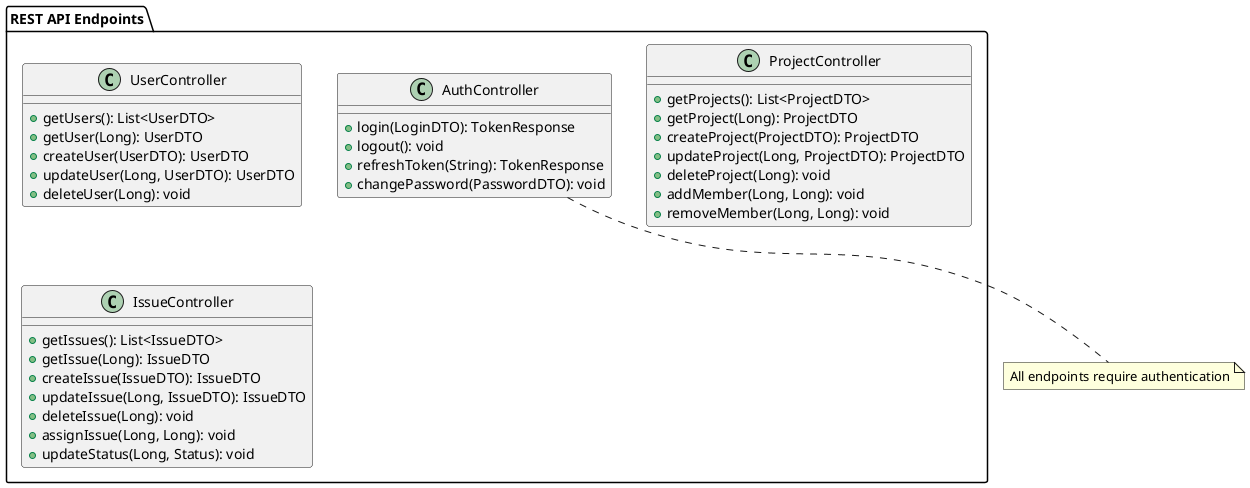 @startuml
package "REST API Endpoints" {
  class AuthController {
    + login(LoginDTO): TokenResponse
    + logout(): void
    + refreshToken(String): TokenResponse
    + changePassword(PasswordDTO): void
  }

  class UserController {
    + getUsers(): List<UserDTO>
    + getUser(Long): UserDTO
    + createUser(UserDTO): UserDTO
    + updateUser(Long, UserDTO): UserDTO
    + deleteUser(Long): void
  }

  class ProjectController {
    + getProjects(): List<ProjectDTO>
    + getProject(Long): ProjectDTO
    + createProject(ProjectDTO): ProjectDTO
    + updateProject(Long, ProjectDTO): ProjectDTO
    + deleteProject(Long): void
    + addMember(Long, Long): void
    + removeMember(Long, Long): void
  }

  class IssueController {
    + getIssues(): List<IssueDTO>
    + getIssue(Long): IssueDTO
    + createIssue(IssueDTO): IssueDTO
    + updateIssue(Long, IssueDTO): IssueDTO
    + deleteIssue(Long): void
    + assignIssue(Long, Long): void
    + updateStatus(Long, Status): void
  }
}

note "All endpoints require authentication" as N1
AuthController .. N1
@enduml 